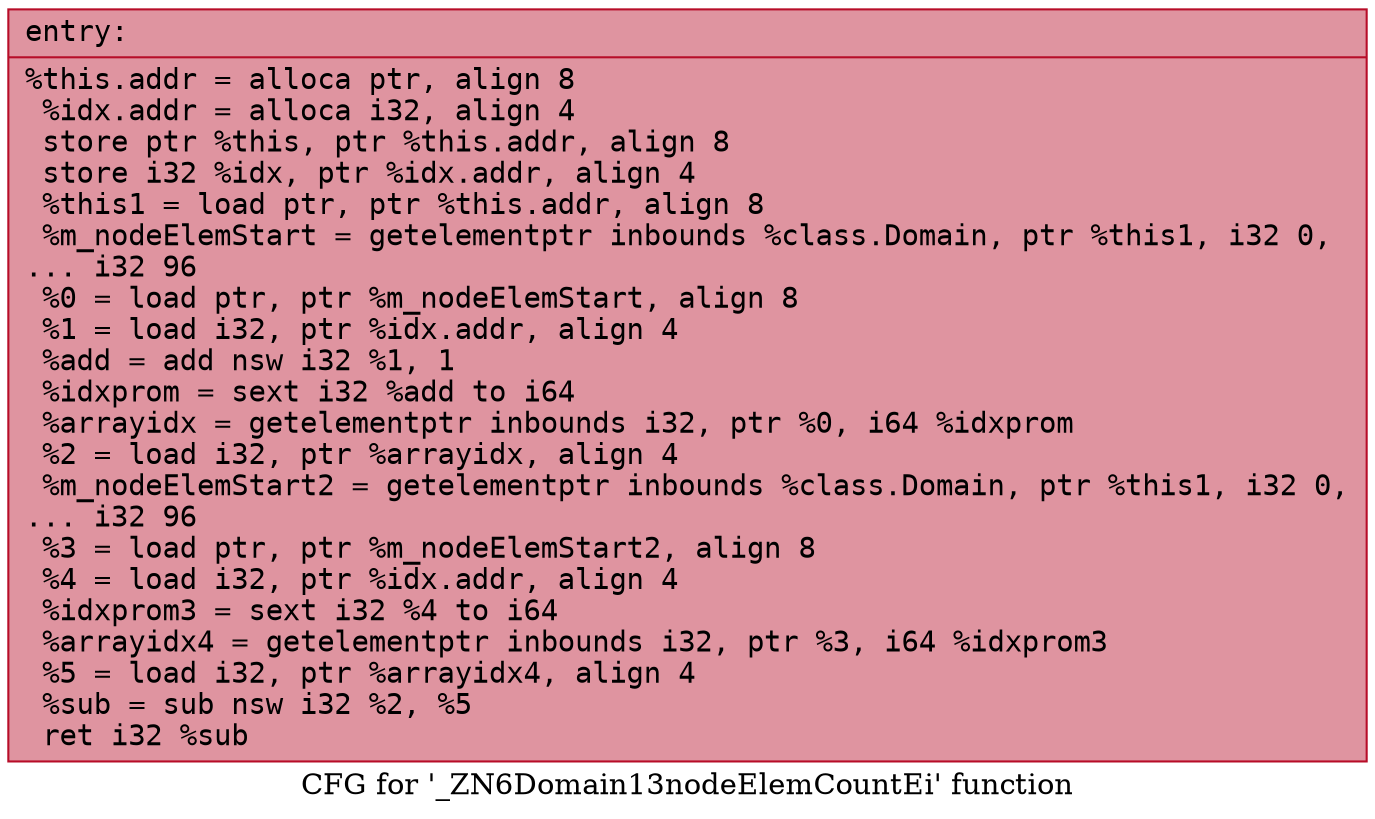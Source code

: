 digraph "CFG for '_ZN6Domain13nodeElemCountEi' function" {
	label="CFG for '_ZN6Domain13nodeElemCountEi' function";

	Node0x561418bbd9f0 [shape=record,color="#b70d28ff", style=filled, fillcolor="#b70d2870" fontname="Courier",label="{entry:\l|  %this.addr = alloca ptr, align 8\l  %idx.addr = alloca i32, align 4\l  store ptr %this, ptr %this.addr, align 8\l  store i32 %idx, ptr %idx.addr, align 4\l  %this1 = load ptr, ptr %this.addr, align 8\l  %m_nodeElemStart = getelementptr inbounds %class.Domain, ptr %this1, i32 0,\l... i32 96\l  %0 = load ptr, ptr %m_nodeElemStart, align 8\l  %1 = load i32, ptr %idx.addr, align 4\l  %add = add nsw i32 %1, 1\l  %idxprom = sext i32 %add to i64\l  %arrayidx = getelementptr inbounds i32, ptr %0, i64 %idxprom\l  %2 = load i32, ptr %arrayidx, align 4\l  %m_nodeElemStart2 = getelementptr inbounds %class.Domain, ptr %this1, i32 0,\l... i32 96\l  %3 = load ptr, ptr %m_nodeElemStart2, align 8\l  %4 = load i32, ptr %idx.addr, align 4\l  %idxprom3 = sext i32 %4 to i64\l  %arrayidx4 = getelementptr inbounds i32, ptr %3, i64 %idxprom3\l  %5 = load i32, ptr %arrayidx4, align 4\l  %sub = sub nsw i32 %2, %5\l  ret i32 %sub\l}"];
}

